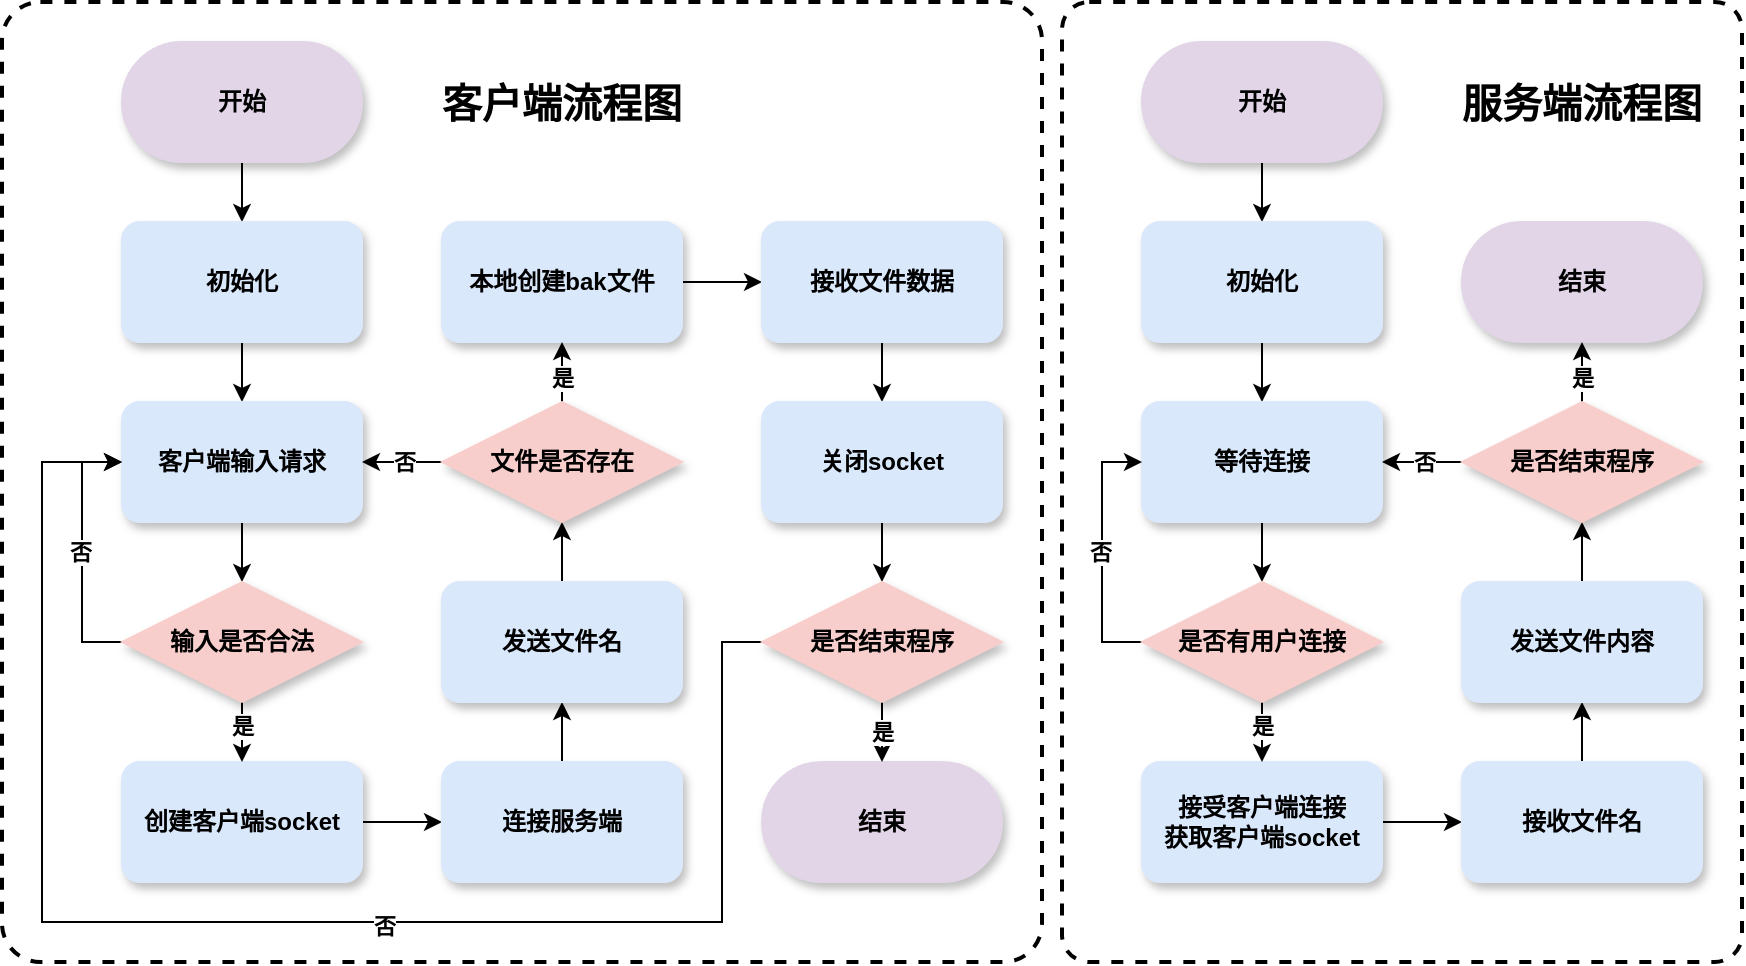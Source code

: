<mxfile version="24.5.2" type="github">
  <diagram name="第 1 页" id="3w3Ou4C8uPkpE-inUmN-">
    <mxGraphModel dx="1621" dy="759" grid="0" gridSize="10" guides="1" tooltips="1" connect="1" arrows="1" fold="1" page="0" pageScale="1" pageWidth="827" pageHeight="1169" math="0" shadow="0">
      <root>
        <mxCell id="0" />
        <mxCell id="1" parent="0" />
        <mxCell id="yfV-7BdiZByZyDZHxFde-94" value="" style="rounded=1;whiteSpace=wrap;html=1;fillColor=none;dashed=1;strokeWidth=2;arcSize=4;" vertex="1" parent="1">
          <mxGeometry x="-200" y="130" width="520" height="480" as="geometry" />
        </mxCell>
        <mxCell id="yfV-7BdiZByZyDZHxFde-95" value="" style="rounded=1;whiteSpace=wrap;html=1;fillColor=none;dashed=1;strokeWidth=2;arcSize=4;" vertex="1" parent="1">
          <mxGeometry x="330" y="130" width="340" height="480" as="geometry" />
        </mxCell>
        <mxCell id="yfV-7BdiZByZyDZHxFde-37" style="edgeStyle=orthogonalEdgeStyle;rounded=0;orthogonalLoop=1;jettySize=auto;html=1;exitX=0.5;exitY=1;exitDx=0;exitDy=0;fontStyle=1" edge="1" parent="1" source="yfV-7BdiZByZyDZHxFde-3" target="yfV-7BdiZByZyDZHxFde-5">
          <mxGeometry relative="1" as="geometry" />
        </mxCell>
        <mxCell id="yfV-7BdiZByZyDZHxFde-3" value="开始" style="rounded=1;whiteSpace=wrap;html=1;arcSize=50;fontStyle=1;fillColor=#E1D5E7;strokeColor=#E1D5E7;shadow=1;" vertex="1" parent="1">
          <mxGeometry x="-140" y="150" width="120" height="60" as="geometry" />
        </mxCell>
        <mxCell id="yfV-7BdiZByZyDZHxFde-4" value="结束" style="rounded=1;whiteSpace=wrap;html=1;arcSize=50;fontStyle=1;fillColor=#E1D5E7;strokeColor=#E1D5E7;shadow=1;" vertex="1" parent="1">
          <mxGeometry x="180" y="510" width="120" height="60" as="geometry" />
        </mxCell>
        <mxCell id="yfV-7BdiZByZyDZHxFde-36" style="edgeStyle=orthogonalEdgeStyle;rounded=0;orthogonalLoop=1;jettySize=auto;html=1;exitX=0.5;exitY=1;exitDx=0;exitDy=0;fontStyle=1" edge="1" parent="1" source="yfV-7BdiZByZyDZHxFde-5" target="yfV-7BdiZByZyDZHxFde-6">
          <mxGeometry relative="1" as="geometry" />
        </mxCell>
        <mxCell id="yfV-7BdiZByZyDZHxFde-5" value="初始化" style="rounded=1;whiteSpace=wrap;html=1;fontStyle=1;fillColor=#DAE8FC;strokeColor=#DAE8FC;shadow=1;" vertex="1" parent="1">
          <mxGeometry x="-140" y="240" width="120" height="60" as="geometry" />
        </mxCell>
        <mxCell id="yfV-7BdiZByZyDZHxFde-28" style="edgeStyle=orthogonalEdgeStyle;rounded=0;orthogonalLoop=1;jettySize=auto;html=1;exitX=0.5;exitY=1;exitDx=0;exitDy=0;entryX=0.5;entryY=0;entryDx=0;entryDy=0;fontStyle=1" edge="1" parent="1" source="yfV-7BdiZByZyDZHxFde-6" target="yfV-7BdiZByZyDZHxFde-26">
          <mxGeometry relative="1" as="geometry" />
        </mxCell>
        <mxCell id="yfV-7BdiZByZyDZHxFde-6" value="客户端输入请求" style="rounded=1;whiteSpace=wrap;html=1;fontStyle=1;fillColor=#DAE8FC;strokeColor=#DAE8FC;shadow=1;" vertex="1" parent="1">
          <mxGeometry x="-140" y="330" width="120" height="60" as="geometry" />
        </mxCell>
        <mxCell id="yfV-7BdiZByZyDZHxFde-32" style="edgeStyle=orthogonalEdgeStyle;rounded=0;orthogonalLoop=1;jettySize=auto;html=1;exitX=1;exitY=0.5;exitDx=0;exitDy=0;fontStyle=1" edge="1" parent="1" source="yfV-7BdiZByZyDZHxFde-7" target="yfV-7BdiZByZyDZHxFde-8">
          <mxGeometry relative="1" as="geometry" />
        </mxCell>
        <mxCell id="yfV-7BdiZByZyDZHxFde-7" value="创建客户端socket" style="rounded=1;whiteSpace=wrap;html=1;fontStyle=1;fillColor=#DAE8FC;strokeColor=#DAE8FC;shadow=1;" vertex="1" parent="1">
          <mxGeometry x="-140" y="510" width="120" height="60" as="geometry" />
        </mxCell>
        <mxCell id="yfV-7BdiZByZyDZHxFde-33" style="edgeStyle=orthogonalEdgeStyle;rounded=0;orthogonalLoop=1;jettySize=auto;html=1;exitX=0.5;exitY=0;exitDx=0;exitDy=0;entryX=0.5;entryY=1;entryDx=0;entryDy=0;fontStyle=1" edge="1" parent="1" source="yfV-7BdiZByZyDZHxFde-8" target="yfV-7BdiZByZyDZHxFde-9">
          <mxGeometry relative="1" as="geometry" />
        </mxCell>
        <mxCell id="yfV-7BdiZByZyDZHxFde-8" value="连接服务端" style="rounded=1;whiteSpace=wrap;html=1;fontStyle=1;fillColor=#DAE8FC;strokeColor=#DAE8FC;shadow=1;" vertex="1" parent="1">
          <mxGeometry x="20" y="510" width="120" height="60" as="geometry" />
        </mxCell>
        <mxCell id="yfV-7BdiZByZyDZHxFde-34" style="edgeStyle=orthogonalEdgeStyle;rounded=0;orthogonalLoop=1;jettySize=auto;html=1;exitX=0.5;exitY=0;exitDx=0;exitDy=0;fontStyle=1" edge="1" parent="1" source="yfV-7BdiZByZyDZHxFde-9" target="yfV-7BdiZByZyDZHxFde-13">
          <mxGeometry relative="1" as="geometry" />
        </mxCell>
        <mxCell id="yfV-7BdiZByZyDZHxFde-9" value="发送文件名" style="rounded=1;whiteSpace=wrap;html=1;fontStyle=1;fillColor=#DAE8FC;strokeColor=#DAE8FC;shadow=1;" vertex="1" parent="1">
          <mxGeometry x="20" y="420" width="120" height="60" as="geometry" />
        </mxCell>
        <mxCell id="yfV-7BdiZByZyDZHxFde-38" style="edgeStyle=orthogonalEdgeStyle;rounded=0;orthogonalLoop=1;jettySize=auto;html=1;exitX=1;exitY=0.5;exitDx=0;exitDy=0;entryX=0;entryY=0.5;entryDx=0;entryDy=0;fontStyle=1" edge="1" parent="1" source="yfV-7BdiZByZyDZHxFde-10" target="yfV-7BdiZByZyDZHxFde-11">
          <mxGeometry relative="1" as="geometry" />
        </mxCell>
        <mxCell id="yfV-7BdiZByZyDZHxFde-10" value="本地创建bak文件" style="rounded=1;whiteSpace=wrap;html=1;fontStyle=1;fillColor=#DAE8FC;strokeColor=#DAE8FC;shadow=1;" vertex="1" parent="1">
          <mxGeometry x="20" y="240" width="120" height="60" as="geometry" />
        </mxCell>
        <mxCell id="yfV-7BdiZByZyDZHxFde-55" style="edgeStyle=orthogonalEdgeStyle;rounded=0;orthogonalLoop=1;jettySize=auto;html=1;exitX=0.5;exitY=1;exitDx=0;exitDy=0;" edge="1" parent="1" source="yfV-7BdiZByZyDZHxFde-11" target="yfV-7BdiZByZyDZHxFde-23">
          <mxGeometry relative="1" as="geometry" />
        </mxCell>
        <mxCell id="yfV-7BdiZByZyDZHxFde-11" value="接收文件数据" style="rounded=1;whiteSpace=wrap;html=1;fontStyle=1;fillColor=#DAE8FC;strokeColor=#DAE8FC;shadow=1;" vertex="1" parent="1">
          <mxGeometry x="180" y="240" width="120" height="60" as="geometry" />
        </mxCell>
        <mxCell id="yfV-7BdiZByZyDZHxFde-35" style="edgeStyle=orthogonalEdgeStyle;rounded=0;orthogonalLoop=1;jettySize=auto;html=1;exitX=0;exitY=0.5;exitDx=0;exitDy=0;entryX=1;entryY=0.5;entryDx=0;entryDy=0;fontStyle=1" edge="1" parent="1" source="yfV-7BdiZByZyDZHxFde-13" target="yfV-7BdiZByZyDZHxFde-6">
          <mxGeometry relative="1" as="geometry" />
        </mxCell>
        <mxCell id="yfV-7BdiZByZyDZHxFde-44" value="否" style="edgeLabel;html=1;align=center;verticalAlign=middle;resizable=0;points=[];fontStyle=1" vertex="1" connectable="0" parent="yfV-7BdiZByZyDZHxFde-35">
          <mxGeometry x="-0.383" y="2" relative="1" as="geometry">
            <mxPoint x="-7" y="-2" as="offset" />
          </mxGeometry>
        </mxCell>
        <mxCell id="yfV-7BdiZByZyDZHxFde-41" style="edgeStyle=orthogonalEdgeStyle;rounded=0;orthogonalLoop=1;jettySize=auto;html=1;exitX=0.5;exitY=0;exitDx=0;exitDy=0;entryX=0.5;entryY=1;entryDx=0;entryDy=0;fontStyle=1" edge="1" parent="1" source="yfV-7BdiZByZyDZHxFde-13" target="yfV-7BdiZByZyDZHxFde-10">
          <mxGeometry relative="1" as="geometry" />
        </mxCell>
        <mxCell id="yfV-7BdiZByZyDZHxFde-49" value="是" style="edgeLabel;html=1;align=center;verticalAlign=middle;resizable=0;points=[];fontStyle=1" vertex="1" connectable="0" parent="yfV-7BdiZByZyDZHxFde-41">
          <mxGeometry x="-0.195" y="2" relative="1" as="geometry">
            <mxPoint x="2" as="offset" />
          </mxGeometry>
        </mxCell>
        <mxCell id="yfV-7BdiZByZyDZHxFde-13" value="文件是否存在" style="rhombus;whiteSpace=wrap;html=1;fontStyle=1;fillColor=#F8CECC;strokeColor=#F8CECC;shadow=1;" vertex="1" parent="1">
          <mxGeometry x="20" y="330" width="120" height="60" as="geometry" />
        </mxCell>
        <mxCell id="yfV-7BdiZByZyDZHxFde-53" style="edgeStyle=orthogonalEdgeStyle;rounded=0;orthogonalLoop=1;jettySize=auto;html=1;exitX=0.5;exitY=1;exitDx=0;exitDy=0;" edge="1" parent="1" source="yfV-7BdiZByZyDZHxFde-23" target="yfV-7BdiZByZyDZHxFde-51">
          <mxGeometry relative="1" as="geometry" />
        </mxCell>
        <mxCell id="yfV-7BdiZByZyDZHxFde-23" value="关闭socket" style="rounded=1;whiteSpace=wrap;html=1;fontStyle=1;fillColor=#DAE8FC;strokeColor=#DAE8FC;shadow=1;" vertex="1" parent="1">
          <mxGeometry x="180" y="330" width="120" height="60" as="geometry" />
        </mxCell>
        <mxCell id="yfV-7BdiZByZyDZHxFde-27" style="edgeStyle=orthogonalEdgeStyle;rounded=0;orthogonalLoop=1;jettySize=auto;html=1;exitX=0;exitY=0.5;exitDx=0;exitDy=0;entryX=0;entryY=0.5;entryDx=0;entryDy=0;fontStyle=1" edge="1" parent="1" source="yfV-7BdiZByZyDZHxFde-26" target="yfV-7BdiZByZyDZHxFde-6">
          <mxGeometry relative="1" as="geometry" />
        </mxCell>
        <mxCell id="yfV-7BdiZByZyDZHxFde-47" value="否" style="edgeLabel;html=1;align=center;verticalAlign=middle;resizable=0;points=[];fontStyle=1" vertex="1" connectable="0" parent="yfV-7BdiZByZyDZHxFde-27">
          <mxGeometry x="0.067" y="1" relative="1" as="geometry">
            <mxPoint y="4" as="offset" />
          </mxGeometry>
        </mxCell>
        <mxCell id="yfV-7BdiZByZyDZHxFde-31" style="edgeStyle=orthogonalEdgeStyle;rounded=0;orthogonalLoop=1;jettySize=auto;html=1;exitX=0.5;exitY=1;exitDx=0;exitDy=0;fontStyle=1" edge="1" parent="1" source="yfV-7BdiZByZyDZHxFde-26" target="yfV-7BdiZByZyDZHxFde-7">
          <mxGeometry relative="1" as="geometry" />
        </mxCell>
        <mxCell id="yfV-7BdiZByZyDZHxFde-48" value="是" style="edgeLabel;html=1;align=center;verticalAlign=middle;resizable=0;points=[];fontStyle=1" vertex="1" connectable="0" parent="yfV-7BdiZByZyDZHxFde-31">
          <mxGeometry x="0.134" relative="1" as="geometry">
            <mxPoint as="offset" />
          </mxGeometry>
        </mxCell>
        <mxCell id="yfV-7BdiZByZyDZHxFde-26" value="输入是否合法" style="rhombus;whiteSpace=wrap;html=1;fontStyle=1;fillColor=#F8CECC;strokeColor=#F8CECC;shadow=1;" vertex="1" parent="1">
          <mxGeometry x="-140" y="420" width="120" height="60" as="geometry" />
        </mxCell>
        <mxCell id="yfV-7BdiZByZyDZHxFde-50" value="&lt;font style=&quot;font-size: 20px;&quot;&gt;客户端流程图&lt;/font&gt;" style="text;html=1;align=center;verticalAlign=middle;whiteSpace=wrap;rounded=0;fontStyle=1" vertex="1" parent="1">
          <mxGeometry y="165" width="160" height="30" as="geometry" />
        </mxCell>
        <mxCell id="yfV-7BdiZByZyDZHxFde-54" value="是" style="edgeStyle=orthogonalEdgeStyle;rounded=0;orthogonalLoop=1;jettySize=auto;html=1;exitX=0.5;exitY=1;exitDx=0;exitDy=0;fontStyle=1" edge="1" parent="1" source="yfV-7BdiZByZyDZHxFde-51" target="yfV-7BdiZByZyDZHxFde-4">
          <mxGeometry relative="1" as="geometry" />
        </mxCell>
        <mxCell id="yfV-7BdiZByZyDZHxFde-57" style="edgeStyle=orthogonalEdgeStyle;rounded=0;orthogonalLoop=1;jettySize=auto;html=1;exitX=0;exitY=0.5;exitDx=0;exitDy=0;" edge="1" parent="1" source="yfV-7BdiZByZyDZHxFde-51" target="yfV-7BdiZByZyDZHxFde-6">
          <mxGeometry relative="1" as="geometry">
            <mxPoint x="-180" y="360" as="targetPoint" />
            <mxPoint x="80" y="450" as="sourcePoint" />
            <Array as="points">
              <mxPoint x="160" y="450" />
              <mxPoint x="160" y="590" />
              <mxPoint x="-180" y="590" />
              <mxPoint x="-180" y="360" />
            </Array>
          </mxGeometry>
        </mxCell>
        <mxCell id="yfV-7BdiZByZyDZHxFde-59" value="否" style="edgeLabel;html=1;align=center;verticalAlign=middle;resizable=0;points=[];fontStyle=1" vertex="1" connectable="0" parent="yfV-7BdiZByZyDZHxFde-57">
          <mxGeometry x="-0.144" y="2" relative="1" as="geometry">
            <mxPoint as="offset" />
          </mxGeometry>
        </mxCell>
        <mxCell id="yfV-7BdiZByZyDZHxFde-51" value="是否结束程序" style="rhombus;whiteSpace=wrap;html=1;fontStyle=1;fillColor=#F8CECC;strokeColor=#F8CECC;shadow=1;" vertex="1" parent="1">
          <mxGeometry x="180" y="420" width="120" height="60" as="geometry" />
        </mxCell>
        <mxCell id="yfV-7BdiZByZyDZHxFde-60" style="edgeStyle=orthogonalEdgeStyle;rounded=0;orthogonalLoop=1;jettySize=auto;html=1;exitX=0.5;exitY=1;exitDx=0;exitDy=0;fontStyle=1" edge="1" parent="1" source="yfV-7BdiZByZyDZHxFde-61" target="yfV-7BdiZByZyDZHxFde-64">
          <mxGeometry relative="1" as="geometry" />
        </mxCell>
        <mxCell id="yfV-7BdiZByZyDZHxFde-61" value="开始" style="rounded=1;whiteSpace=wrap;html=1;arcSize=50;fontStyle=1;fillColor=#E1D5E7;strokeColor=#E1D5E7;shadow=1;" vertex="1" parent="1">
          <mxGeometry x="370" y="150" width="120" height="60" as="geometry" />
        </mxCell>
        <mxCell id="yfV-7BdiZByZyDZHxFde-62" value="结束" style="rounded=1;whiteSpace=wrap;html=1;arcSize=50;fontStyle=1;fillColor=#E1D5E7;strokeColor=#E1D5E7;shadow=1;" vertex="1" parent="1">
          <mxGeometry x="530" y="240" width="120" height="60" as="geometry" />
        </mxCell>
        <mxCell id="yfV-7BdiZByZyDZHxFde-63" style="edgeStyle=orthogonalEdgeStyle;rounded=0;orthogonalLoop=1;jettySize=auto;html=1;exitX=0.5;exitY=1;exitDx=0;exitDy=0;fontStyle=1" edge="1" parent="1" source="yfV-7BdiZByZyDZHxFde-64" target="yfV-7BdiZByZyDZHxFde-66">
          <mxGeometry relative="1" as="geometry" />
        </mxCell>
        <mxCell id="yfV-7BdiZByZyDZHxFde-64" value="初始化" style="rounded=1;whiteSpace=wrap;html=1;fontStyle=1;fillColor=#DAE8FC;strokeColor=#DAE8FC;shadow=1;" vertex="1" parent="1">
          <mxGeometry x="370" y="240" width="120" height="60" as="geometry" />
        </mxCell>
        <mxCell id="yfV-7BdiZByZyDZHxFde-65" style="edgeStyle=orthogonalEdgeStyle;rounded=0;orthogonalLoop=1;jettySize=auto;html=1;exitX=0.5;exitY=1;exitDx=0;exitDy=0;entryX=0.5;entryY=0;entryDx=0;entryDy=0;fontStyle=1" edge="1" parent="1" source="yfV-7BdiZByZyDZHxFde-66" target="yfV-7BdiZByZyDZHxFde-88">
          <mxGeometry relative="1" as="geometry" />
        </mxCell>
        <mxCell id="yfV-7BdiZByZyDZHxFde-66" value="等待连接" style="rounded=1;whiteSpace=wrap;html=1;fontStyle=1;fillColor=#DAE8FC;strokeColor=#DAE8FC;shadow=1;" vertex="1" parent="1">
          <mxGeometry x="370" y="330" width="120" height="60" as="geometry" />
        </mxCell>
        <mxCell id="yfV-7BdiZByZyDZHxFde-67" style="edgeStyle=orthogonalEdgeStyle;rounded=0;orthogonalLoop=1;jettySize=auto;html=1;exitX=1;exitY=0.5;exitDx=0;exitDy=0;fontStyle=1" edge="1" parent="1" source="yfV-7BdiZByZyDZHxFde-68" target="yfV-7BdiZByZyDZHxFde-70">
          <mxGeometry relative="1" as="geometry" />
        </mxCell>
        <mxCell id="yfV-7BdiZByZyDZHxFde-68" value="接受客户端连接&lt;br&gt;获取客户端socket" style="rounded=1;whiteSpace=wrap;html=1;fontStyle=1;fillColor=#DAE8FC;strokeColor=#DAE8FC;shadow=1;" vertex="1" parent="1">
          <mxGeometry x="370" y="510" width="120" height="60" as="geometry" />
        </mxCell>
        <mxCell id="yfV-7BdiZByZyDZHxFde-69" style="edgeStyle=orthogonalEdgeStyle;rounded=0;orthogonalLoop=1;jettySize=auto;html=1;exitX=0.5;exitY=0;exitDx=0;exitDy=0;entryX=0.5;entryY=1;entryDx=0;entryDy=0;fontStyle=1" edge="1" parent="1" source="yfV-7BdiZByZyDZHxFde-70" target="yfV-7BdiZByZyDZHxFde-72">
          <mxGeometry relative="1" as="geometry" />
        </mxCell>
        <mxCell id="yfV-7BdiZByZyDZHxFde-70" value="接收文件名" style="rounded=1;whiteSpace=wrap;html=1;fontStyle=1;fillColor=#DAE8FC;strokeColor=#DAE8FC;shadow=1;" vertex="1" parent="1">
          <mxGeometry x="530" y="510" width="120" height="60" as="geometry" />
        </mxCell>
        <mxCell id="yfV-7BdiZByZyDZHxFde-71" style="edgeStyle=orthogonalEdgeStyle;rounded=0;orthogonalLoop=1;jettySize=auto;html=1;exitX=0.5;exitY=0;exitDx=0;exitDy=0;fontStyle=1" edge="1" parent="1" source="yfV-7BdiZByZyDZHxFde-72" target="yfV-7BdiZByZyDZHxFde-81">
          <mxGeometry relative="1" as="geometry" />
        </mxCell>
        <mxCell id="yfV-7BdiZByZyDZHxFde-72" value="发送文件内容" style="rounded=1;whiteSpace=wrap;html=1;fontStyle=1;fillColor=#DAE8FC;strokeColor=#DAE8FC;shadow=1;" vertex="1" parent="1">
          <mxGeometry x="530" y="420" width="120" height="60" as="geometry" />
        </mxCell>
        <mxCell id="yfV-7BdiZByZyDZHxFde-77" style="edgeStyle=orthogonalEdgeStyle;rounded=0;orthogonalLoop=1;jettySize=auto;html=1;exitX=0;exitY=0.5;exitDx=0;exitDy=0;entryX=1;entryY=0.5;entryDx=0;entryDy=0;fontStyle=1" edge="1" parent="1" source="yfV-7BdiZByZyDZHxFde-81" target="yfV-7BdiZByZyDZHxFde-66">
          <mxGeometry relative="1" as="geometry" />
        </mxCell>
        <mxCell id="yfV-7BdiZByZyDZHxFde-78" value="否" style="edgeLabel;html=1;align=center;verticalAlign=middle;resizable=0;points=[];fontStyle=1" vertex="1" connectable="0" parent="yfV-7BdiZByZyDZHxFde-77">
          <mxGeometry x="-0.383" y="2" relative="1" as="geometry">
            <mxPoint x="-7" y="-2" as="offset" />
          </mxGeometry>
        </mxCell>
        <mxCell id="yfV-7BdiZByZyDZHxFde-79" style="edgeStyle=orthogonalEdgeStyle;rounded=0;orthogonalLoop=1;jettySize=auto;html=1;exitX=0.5;exitY=0;exitDx=0;exitDy=0;entryX=0.5;entryY=1;entryDx=0;entryDy=0;fontStyle=1" edge="1" parent="1" source="yfV-7BdiZByZyDZHxFde-81">
          <mxGeometry relative="1" as="geometry">
            <mxPoint x="590" y="300" as="targetPoint" />
          </mxGeometry>
        </mxCell>
        <mxCell id="yfV-7BdiZByZyDZHxFde-80" value="是" style="edgeLabel;html=1;align=center;verticalAlign=middle;resizable=0;points=[];fontStyle=1" vertex="1" connectable="0" parent="yfV-7BdiZByZyDZHxFde-79">
          <mxGeometry x="-0.195" y="2" relative="1" as="geometry">
            <mxPoint x="2" as="offset" />
          </mxGeometry>
        </mxCell>
        <mxCell id="yfV-7BdiZByZyDZHxFde-81" value="是否结束程序" style="rhombus;whiteSpace=wrap;html=1;fontStyle=1;fillColor=#F8CECC;strokeColor=#F8CECC;shadow=1;" vertex="1" parent="1">
          <mxGeometry x="530" y="330" width="120" height="60" as="geometry" />
        </mxCell>
        <mxCell id="yfV-7BdiZByZyDZHxFde-84" style="edgeStyle=orthogonalEdgeStyle;rounded=0;orthogonalLoop=1;jettySize=auto;html=1;exitX=0;exitY=0.5;exitDx=0;exitDy=0;entryX=0;entryY=0.5;entryDx=0;entryDy=0;fontStyle=1" edge="1" parent="1" source="yfV-7BdiZByZyDZHxFde-88" target="yfV-7BdiZByZyDZHxFde-66">
          <mxGeometry relative="1" as="geometry" />
        </mxCell>
        <mxCell id="yfV-7BdiZByZyDZHxFde-85" value="否" style="edgeLabel;html=1;align=center;verticalAlign=middle;resizable=0;points=[];fontStyle=1" vertex="1" connectable="0" parent="yfV-7BdiZByZyDZHxFde-84">
          <mxGeometry x="0.067" y="1" relative="1" as="geometry">
            <mxPoint y="4" as="offset" />
          </mxGeometry>
        </mxCell>
        <mxCell id="yfV-7BdiZByZyDZHxFde-86" style="edgeStyle=orthogonalEdgeStyle;rounded=0;orthogonalLoop=1;jettySize=auto;html=1;exitX=0.5;exitY=1;exitDx=0;exitDy=0;fontStyle=1" edge="1" parent="1" source="yfV-7BdiZByZyDZHxFde-88" target="yfV-7BdiZByZyDZHxFde-68">
          <mxGeometry relative="1" as="geometry" />
        </mxCell>
        <mxCell id="yfV-7BdiZByZyDZHxFde-87" value="是" style="edgeLabel;html=1;align=center;verticalAlign=middle;resizable=0;points=[];fontStyle=1" vertex="1" connectable="0" parent="yfV-7BdiZByZyDZHxFde-86">
          <mxGeometry x="0.134" relative="1" as="geometry">
            <mxPoint as="offset" />
          </mxGeometry>
        </mxCell>
        <mxCell id="yfV-7BdiZByZyDZHxFde-88" value="是否有用户连接" style="rhombus;whiteSpace=wrap;html=1;fontStyle=1;fillColor=#F8CECC;strokeColor=#F8CECC;shadow=1;" vertex="1" parent="1">
          <mxGeometry x="370" y="420" width="120" height="60" as="geometry" />
        </mxCell>
        <mxCell id="yfV-7BdiZByZyDZHxFde-89" value="&lt;font style=&quot;font-size: 20px;&quot;&gt;服务端流程图&lt;/font&gt;" style="text;html=1;align=center;verticalAlign=middle;whiteSpace=wrap;rounded=0;fontStyle=1" vertex="1" parent="1">
          <mxGeometry x="510" y="165" width="160" height="30" as="geometry" />
        </mxCell>
      </root>
    </mxGraphModel>
  </diagram>
</mxfile>

